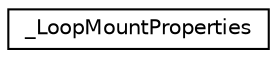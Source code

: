 digraph "Graphical Class Hierarchy"
{
 // LATEX_PDF_SIZE
  edge [fontname="Helvetica",fontsize="10",labelfontname="Helvetica",labelfontsize="10"];
  node [fontname="Helvetica",fontsize="10",shape=record];
  rankdir="LR";
  Node0 [label="_LoopMountProperties",height=0.2,width=0.4,color="black", fillcolor="white", style="filled",URL="$struct__LoopMountProperties.html",tooltip="LoopMountProperties struct used for Storage plugin."];
}
